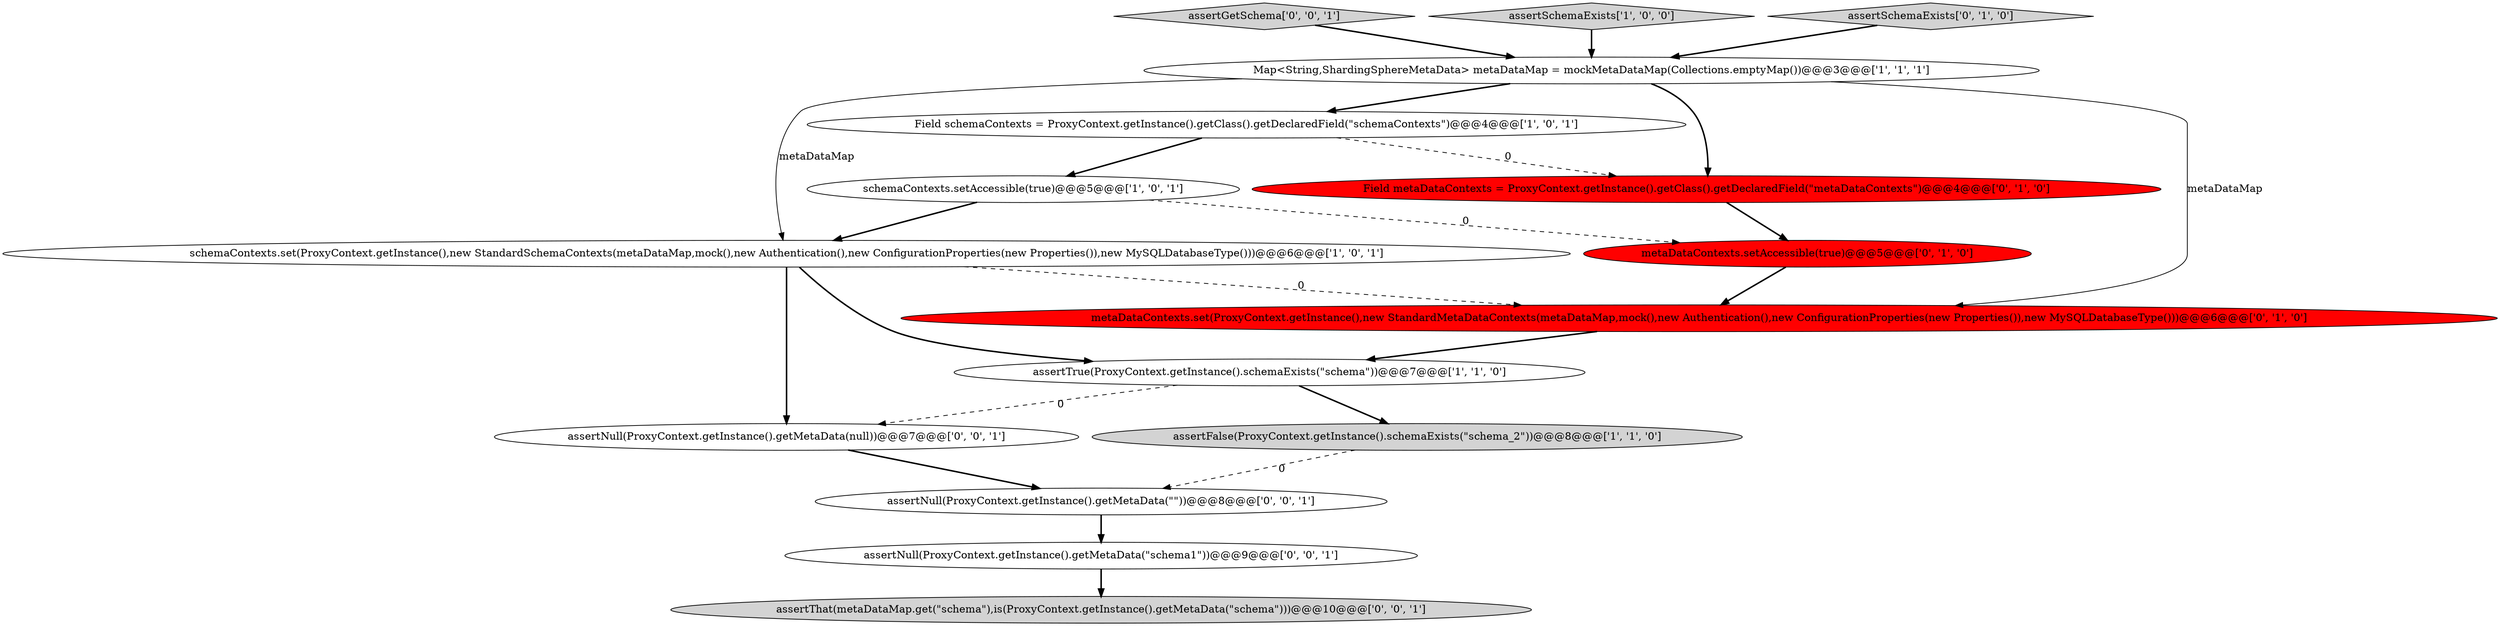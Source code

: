 digraph {
5 [style = filled, label = "assertFalse(ProxyContext.getInstance().schemaExists(\"schema_2\"))@@@8@@@['1', '1', '0']", fillcolor = lightgray, shape = ellipse image = "AAA0AAABBB1BBB"];
8 [style = filled, label = "Field metaDataContexts = ProxyContext.getInstance().getClass().getDeclaredField(\"metaDataContexts\")@@@4@@@['0', '1', '0']", fillcolor = red, shape = ellipse image = "AAA1AAABBB2BBB"];
7 [style = filled, label = "metaDataContexts.setAccessible(true)@@@5@@@['0', '1', '0']", fillcolor = red, shape = ellipse image = "AAA1AAABBB2BBB"];
11 [style = filled, label = "assertNull(ProxyContext.getInstance().getMetaData(\"schema1\"))@@@9@@@['0', '0', '1']", fillcolor = white, shape = ellipse image = "AAA0AAABBB3BBB"];
12 [style = filled, label = "assertGetSchema['0', '0', '1']", fillcolor = lightgray, shape = diamond image = "AAA0AAABBB3BBB"];
6 [style = filled, label = "Field schemaContexts = ProxyContext.getInstance().getClass().getDeclaredField(\"schemaContexts\")@@@4@@@['1', '0', '1']", fillcolor = white, shape = ellipse image = "AAA0AAABBB1BBB"];
2 [style = filled, label = "schemaContexts.set(ProxyContext.getInstance(),new StandardSchemaContexts(metaDataMap,mock(),new Authentication(),new ConfigurationProperties(new Properties()),new MySQLDatabaseType()))@@@6@@@['1', '0', '1']", fillcolor = white, shape = ellipse image = "AAA0AAABBB1BBB"];
4 [style = filled, label = "schemaContexts.setAccessible(true)@@@5@@@['1', '0', '1']", fillcolor = white, shape = ellipse image = "AAA0AAABBB1BBB"];
10 [style = filled, label = "metaDataContexts.set(ProxyContext.getInstance(),new StandardMetaDataContexts(metaDataMap,mock(),new Authentication(),new ConfigurationProperties(new Properties()),new MySQLDatabaseType()))@@@6@@@['0', '1', '0']", fillcolor = red, shape = ellipse image = "AAA1AAABBB2BBB"];
15 [style = filled, label = "assertNull(ProxyContext.getInstance().getMetaData(null))@@@7@@@['0', '0', '1']", fillcolor = white, shape = ellipse image = "AAA0AAABBB3BBB"];
3 [style = filled, label = "Map<String,ShardingSphereMetaData> metaDataMap = mockMetaDataMap(Collections.emptyMap())@@@3@@@['1', '1', '1']", fillcolor = white, shape = ellipse image = "AAA0AAABBB1BBB"];
14 [style = filled, label = "assertThat(metaDataMap.get(\"schema\"),is(ProxyContext.getInstance().getMetaData(\"schema\")))@@@10@@@['0', '0', '1']", fillcolor = lightgray, shape = ellipse image = "AAA0AAABBB3BBB"];
13 [style = filled, label = "assertNull(ProxyContext.getInstance().getMetaData(\"\"))@@@8@@@['0', '0', '1']", fillcolor = white, shape = ellipse image = "AAA0AAABBB3BBB"];
0 [style = filled, label = "assertSchemaExists['1', '0', '0']", fillcolor = lightgray, shape = diamond image = "AAA0AAABBB1BBB"];
1 [style = filled, label = "assertTrue(ProxyContext.getInstance().schemaExists(\"schema\"))@@@7@@@['1', '1', '0']", fillcolor = white, shape = ellipse image = "AAA0AAABBB1BBB"];
9 [style = filled, label = "assertSchemaExists['0', '1', '0']", fillcolor = lightgray, shape = diamond image = "AAA0AAABBB2BBB"];
1->5 [style = bold, label=""];
0->3 [style = bold, label=""];
5->13 [style = dashed, label="0"];
6->8 [style = dashed, label="0"];
15->13 [style = bold, label=""];
11->14 [style = bold, label=""];
7->10 [style = bold, label=""];
2->1 [style = bold, label=""];
1->15 [style = dashed, label="0"];
3->6 [style = bold, label=""];
4->2 [style = bold, label=""];
13->11 [style = bold, label=""];
8->7 [style = bold, label=""];
2->10 [style = dashed, label="0"];
6->4 [style = bold, label=""];
4->7 [style = dashed, label="0"];
3->8 [style = bold, label=""];
2->15 [style = bold, label=""];
9->3 [style = bold, label=""];
12->3 [style = bold, label=""];
10->1 [style = bold, label=""];
3->10 [style = solid, label="metaDataMap"];
3->2 [style = solid, label="metaDataMap"];
}
